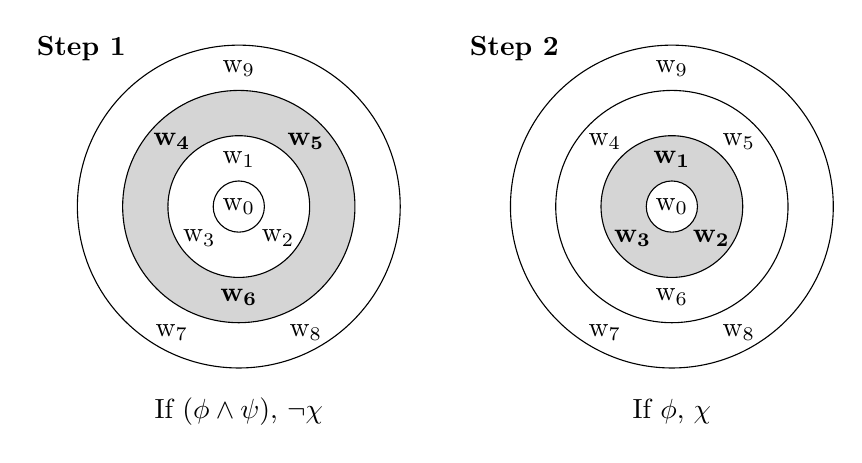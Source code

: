 \begin{tikzpicture}
	\coordinate (O) at (0,0);
    \node at (-2,2) {\textbf{Step 1}};
	\draw[fill=white] (O) circle (2.05);
	\draw[fill=gray!33] (O) circle (1.475);
	\draw[fill=white] (O) circle (0.9);
	\draw[fill=white] (O) circle (0.325)node {w\textsubscript{0}};

	\node at (0,0.6) {w\textsubscript{1}};
	\node at (0.5,-0.4) {w\textsubscript{2}};
	\node at (-0.5,-0.4) {w\textsubscript{3}};
	
	\node at (-0.85,0.825) {\textbf{w\textsubscript{4}}};
	\node at (0.85,0.825) {\textbf{w\textsubscript{5}}};
	\node at (0,-1.15) {\textbf{w\textsubscript{6}}};
	
	\node at (-0.85,-1.6) {w\textsubscript{7}};
	\node at (0.85,-1.6) {w\textsubscript{8}};
	\node at (0,1.75) {w\textsubscript{9}};
	
	\node at (0,-2.6) {If $(\phi\land\psi)$, $\neg\chi$};
	
	
	\begin{scope}[xshift=5.5cm]
		\coordinate (O) at (0,0);
        \node at (-2,2) {\textbf{Step 2}};
    \draw[fill=white] (O) circle (2.05);
	\draw[fill=white] (O) circle (1.475);
	\draw[fill=gray!33] (O) circle (0.9);
	\draw[fill=white] (O) circle (0.325)node {w\textsubscript{0}};

	\node at (0,0.6) {\textbf{w\textsubscript{1}}};
	\node at (0.5,-0.4) {\textbf{w\textsubscript{2}}};
	\node at (-0.5,-0.4) {\textbf{w\textsubscript{3}}};
	
	\node at (-0.85,0.825) {w\textsubscript{4}};
	\node at (0.85,0.825) {w\textsubscript{5}};
	\node at (0,-1.15) {w\textsubscript{6}};
	
	\node at (-0.85,-1.6) {w\textsubscript{7}};
	\node at (0.85,-1.6) {w\textsubscript{8}};
	\node at (0,1.75) {w\textsubscript{9}};
	
	\node at (0,-2.6) {If $\phi$, $\chi$};
	\end{scope}
\end{tikzpicture}
